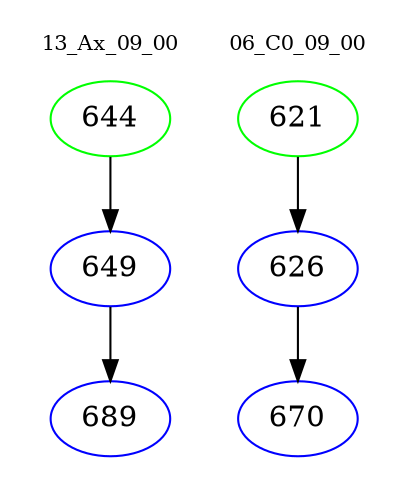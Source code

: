 digraph{
subgraph cluster_0 {
color = white
label = "13_Ax_09_00";
fontsize=10;
T0_644 [label="644", color="green"]
T0_644 -> T0_649 [color="black"]
T0_649 [label="649", color="blue"]
T0_649 -> T0_689 [color="black"]
T0_689 [label="689", color="blue"]
}
subgraph cluster_1 {
color = white
label = "06_C0_09_00";
fontsize=10;
T1_621 [label="621", color="green"]
T1_621 -> T1_626 [color="black"]
T1_626 [label="626", color="blue"]
T1_626 -> T1_670 [color="black"]
T1_670 [label="670", color="blue"]
}
}
